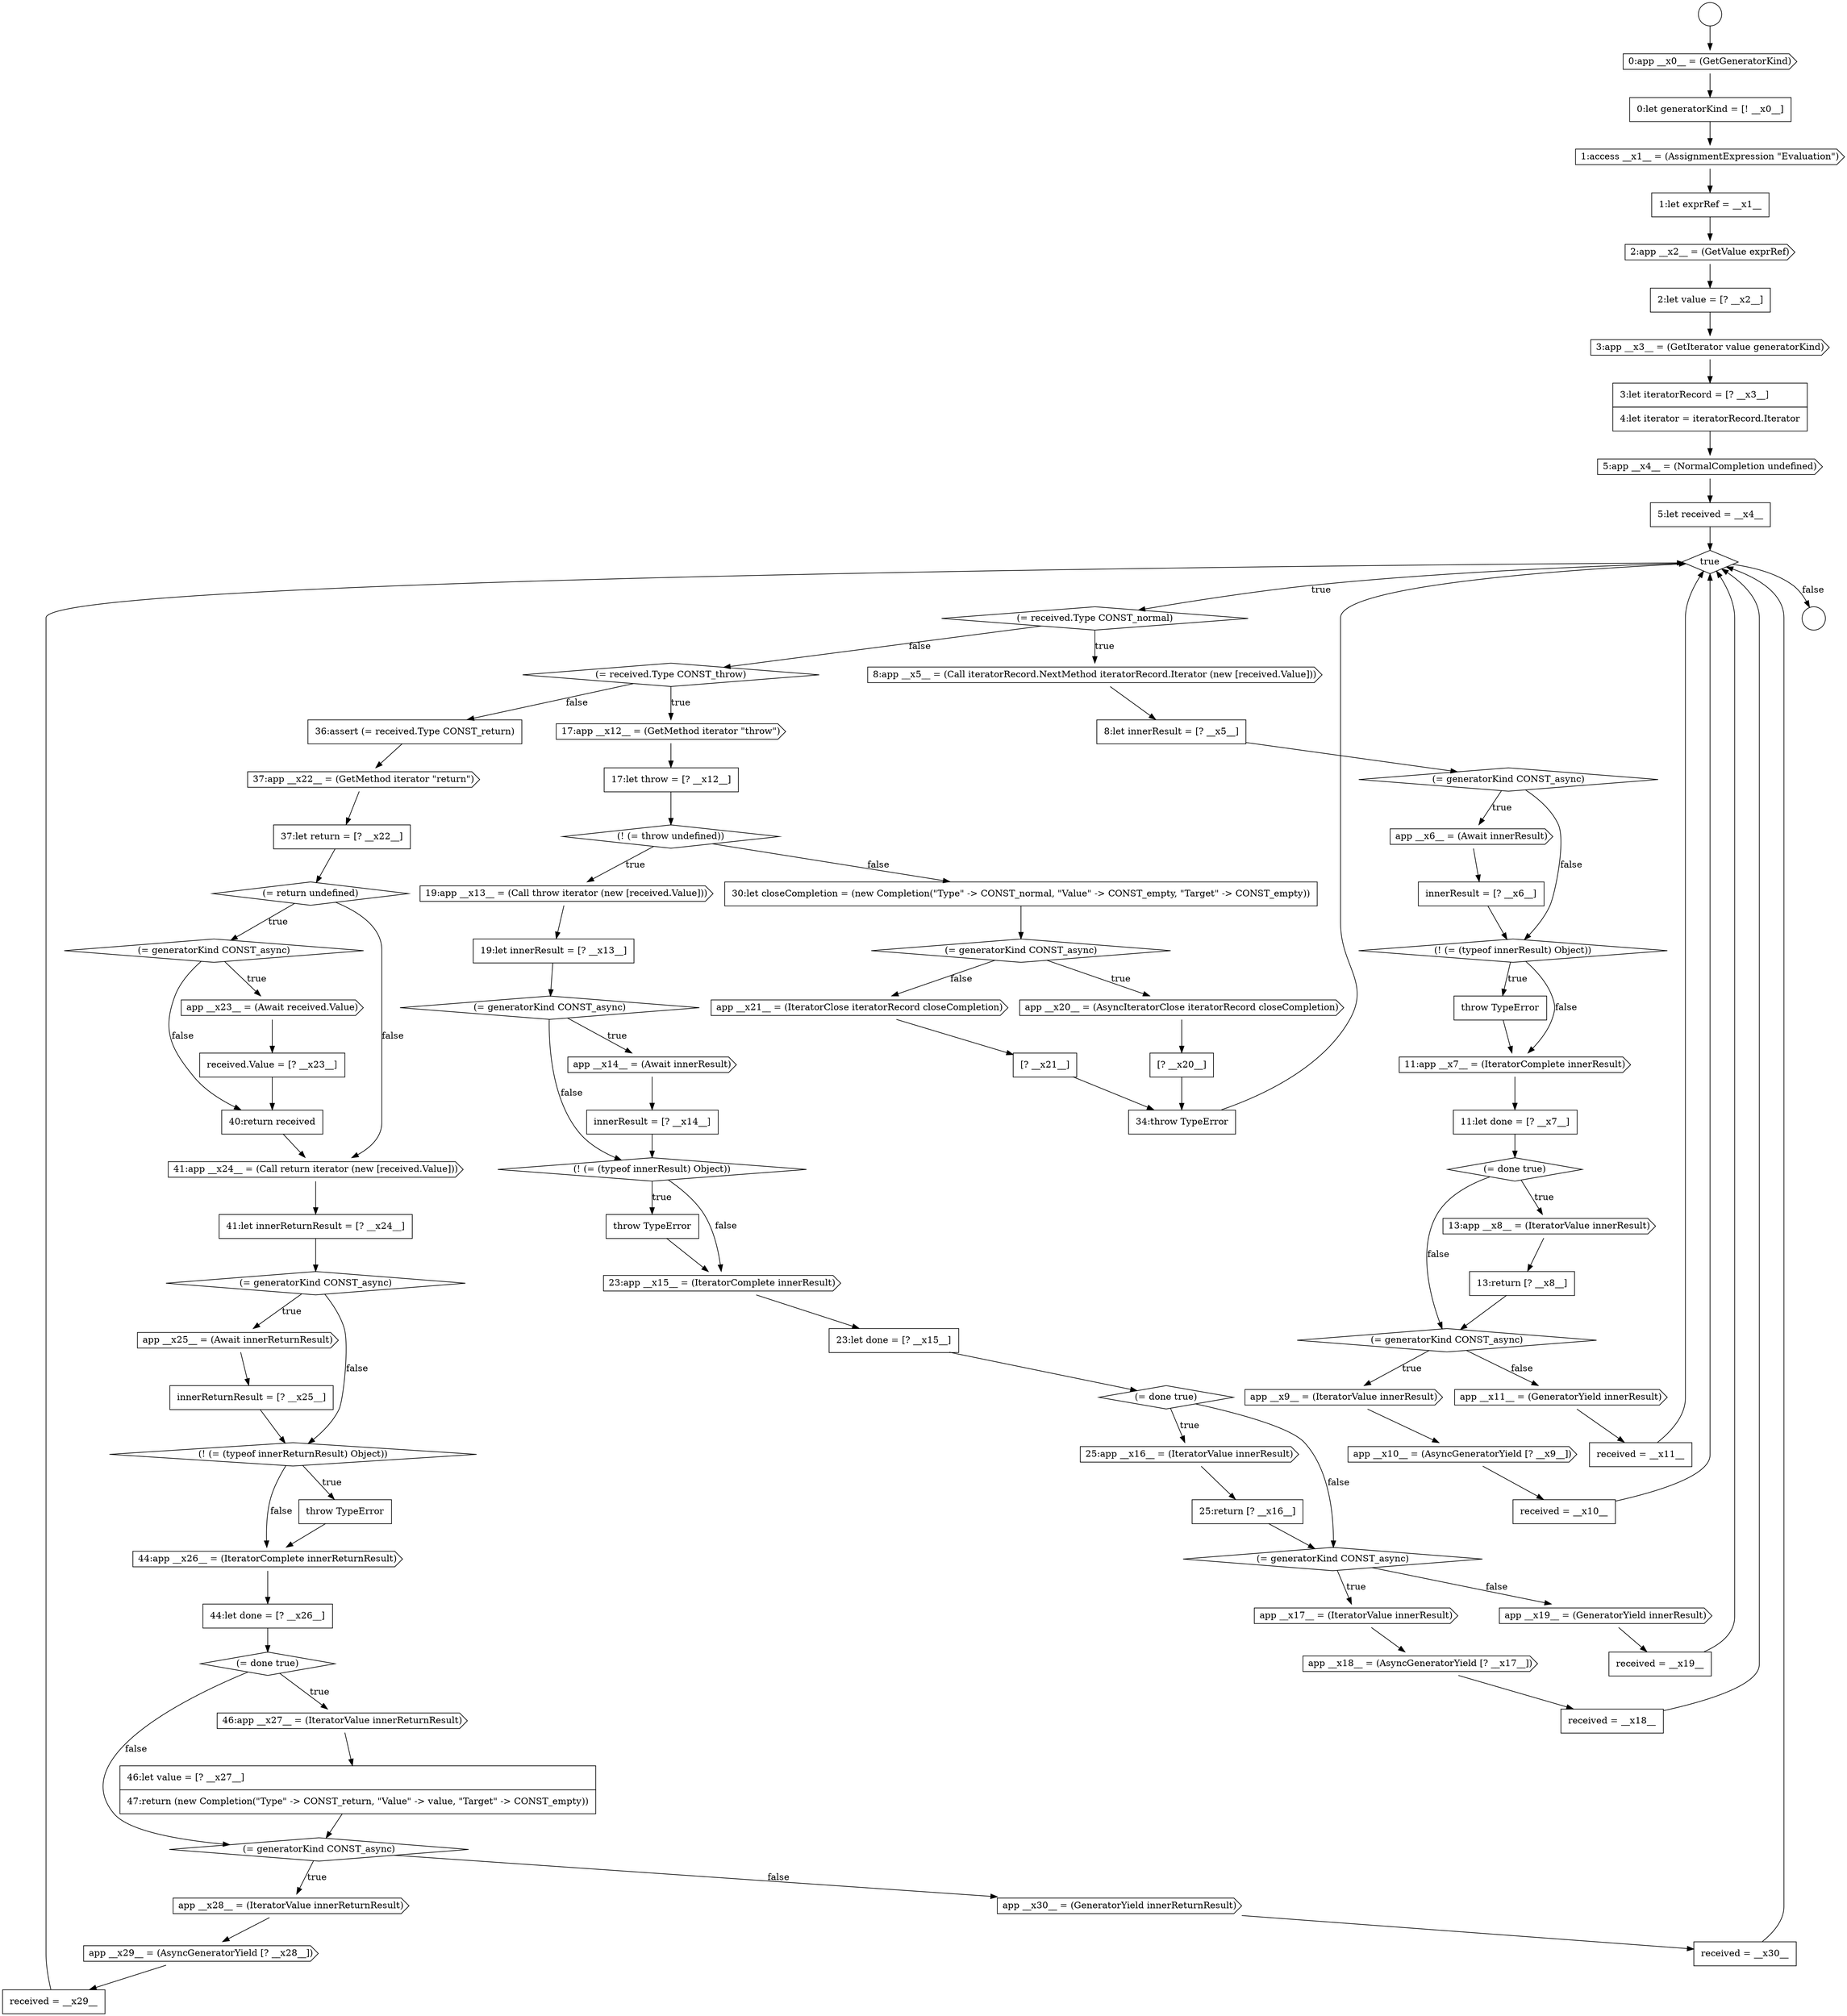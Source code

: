digraph {
  node5 [shape=none, margin=0, label=<<font color="black">
    <table border="0" cellborder="1" cellspacing="0" cellpadding="10">
      <tr><td align="left">1:let exprRef = __x1__</td></tr>
    </table>
  </font>> color="black" fillcolor="white" style=filled]
  node84 [shape=none, margin=0, label=<<font color="black">
    <table border="0" cellborder="1" cellspacing="0" cellpadding="10">
      <tr><td align="left">received = __x29__</td></tr>
    </table>
  </font>> color="black" fillcolor="white" style=filled]
  node65 [shape=diamond, label=<<font color="black">(= generatorKind CONST_async)</font>> color="black" fillcolor="white" style=filled]
  node77 [shape=none, margin=0, label=<<font color="black">
    <table border="0" cellborder="1" cellspacing="0" cellpadding="10">
      <tr><td align="left">44:let done = [? __x26__]</td></tr>
    </table>
  </font>> color="black" fillcolor="white" style=filled]
  node66 [shape=cds, label=<<font color="black">app __x23__ = (Await received.Value)</font>> color="black" fillcolor="white" style=filled]
  node83 [shape=cds, label=<<font color="black">app __x29__ = (AsyncGeneratorYield [? __x28__])</font>> color="black" fillcolor="white" style=filled]
  node69 [shape=cds, label=<<font color="black">41:app __x24__ = (Call return iterator (new [received.Value]))</font>> color="black" fillcolor="white" style=filled]
  node0 [shape=circle label=" " color="black" fillcolor="white" style=filled]
  node10 [shape=cds, label=<<font color="black">5:app __x4__ = (NormalCompletion undefined)</font>> color="black" fillcolor="white" style=filled]
  node56 [shape=cds, label=<<font color="black">app __x20__ = (AsyncIteratorClose iteratorRecord closeCompletion)</font>> color="black" fillcolor="white" style=filled]
  node42 [shape=none, margin=0, label=<<font color="black">
    <table border="0" cellborder="1" cellspacing="0" cellpadding="10">
      <tr><td align="left">throw TypeError</td></tr>
    </table>
  </font>> color="black" fillcolor="white" style=filled]
  node24 [shape=cds, label=<<font color="black">13:app __x8__ = (IteratorValue innerResult)</font>> color="black" fillcolor="white" style=filled]
  node37 [shape=none, margin=0, label=<<font color="black">
    <table border="0" cellborder="1" cellspacing="0" cellpadding="10">
      <tr><td align="left">19:let innerResult = [? __x13__]</td></tr>
    </table>
  </font>> color="black" fillcolor="white" style=filled]
  node25 [shape=none, margin=0, label=<<font color="black">
    <table border="0" cellborder="1" cellspacing="0" cellpadding="10">
      <tr><td align="left">13:return [? __x8__]</td></tr>
    </table>
  </font>> color="black" fillcolor="white" style=filled]
  node52 [shape=cds, label=<<font color="black">app __x19__ = (GeneratorYield innerResult)</font>> color="black" fillcolor="white" style=filled]
  node14 [shape=cds, label=<<font color="black">8:app __x5__ = (Call iteratorRecord.NextMethod iteratorRecord.Iterator (new [received.Value]))</font>> color="black" fillcolor="white" style=filled]
  node20 [shape=none, margin=0, label=<<font color="black">
    <table border="0" cellborder="1" cellspacing="0" cellpadding="10">
      <tr><td align="left">throw TypeError</td></tr>
    </table>
  </font>> color="black" fillcolor="white" style=filled]
  node46 [shape=cds, label=<<font color="black">25:app __x16__ = (IteratorValue innerResult)</font>> color="black" fillcolor="white" style=filled]
  node57 [shape=none, margin=0, label=<<font color="black">
    <table border="0" cellborder="1" cellspacing="0" cellpadding="10">
      <tr><td align="left">[? __x20__]</td></tr>
    </table>
  </font>> color="black" fillcolor="white" style=filled]
  node78 [shape=diamond, label=<<font color="black">(= done true)</font>> color="black" fillcolor="white" style=filled]
  node29 [shape=none, margin=0, label=<<font color="black">
    <table border="0" cellborder="1" cellspacing="0" cellpadding="10">
      <tr><td align="left">received = __x10__</td></tr>
    </table>
  </font>> color="black" fillcolor="white" style=filled]
  node61 [shape=none, margin=0, label=<<font color="black">
    <table border="0" cellborder="1" cellspacing="0" cellpadding="10">
      <tr><td align="left">36:assert (= received.Type CONST_return)</td></tr>
    </table>
  </font>> color="black" fillcolor="white" style=filled]
  node1 [shape=circle label=" " color="black" fillcolor="white" style=filled]
  node74 [shape=diamond, label=<<font color="black">(! (= (typeof innerReturnResult) Object))</font>> color="black" fillcolor="white" style=filled]
  node6 [shape=cds, label=<<font color="black">2:app __x2__ = (GetValue exprRef)</font>> color="black" fillcolor="white" style=filled]
  node60 [shape=none, margin=0, label=<<font color="black">
    <table border="0" cellborder="1" cellspacing="0" cellpadding="10">
      <tr><td align="left">34:throw TypeError</td></tr>
    </table>
  </font>> color="black" fillcolor="white" style=filled]
  node85 [shape=cds, label=<<font color="black">app __x30__ = (GeneratorYield innerReturnResult)</font>> color="black" fillcolor="white" style=filled]
  node70 [shape=none, margin=0, label=<<font color="black">
    <table border="0" cellborder="1" cellspacing="0" cellpadding="10">
      <tr><td align="left">41:let innerReturnResult = [? __x24__]</td></tr>
    </table>
  </font>> color="black" fillcolor="white" style=filled]
  node21 [shape=cds, label=<<font color="black">11:app __x7__ = (IteratorComplete innerResult)</font>> color="black" fillcolor="white" style=filled]
  node33 [shape=cds, label=<<font color="black">17:app __x12__ = (GetMethod iterator &quot;throw&quot;)</font>> color="black" fillcolor="white" style=filled]
  node28 [shape=cds, label=<<font color="black">app __x10__ = (AsyncGeneratorYield [? __x9__])</font>> color="black" fillcolor="white" style=filled]
  node38 [shape=diamond, label=<<font color="black">(= generatorKind CONST_async)</font>> color="black" fillcolor="white" style=filled]
  node9 [shape=none, margin=0, label=<<font color="black">
    <table border="0" cellborder="1" cellspacing="0" cellpadding="10">
      <tr><td align="left">3:let iteratorRecord = [? __x3__]</td></tr>
      <tr><td align="left">4:let iterator = iteratorRecord.Iterator</td></tr>
    </table>
  </font>> color="black" fillcolor="white" style=filled]
  node53 [shape=none, margin=0, label=<<font color="black">
    <table border="0" cellborder="1" cellspacing="0" cellpadding="10">
      <tr><td align="left">received = __x19__</td></tr>
    </table>
  </font>> color="black" fillcolor="white" style=filled]
  node13 [shape=diamond, label=<<font color="black">(= received.Type CONST_normal)</font>> color="black" fillcolor="white" style=filled]
  node41 [shape=diamond, label=<<font color="black">(! (= (typeof innerResult) Object))</font>> color="black" fillcolor="white" style=filled]
  node73 [shape=none, margin=0, label=<<font color="black">
    <table border="0" cellborder="1" cellspacing="0" cellpadding="10">
      <tr><td align="left">innerReturnResult = [? __x25__]</td></tr>
    </table>
  </font>> color="black" fillcolor="white" style=filled]
  node2 [shape=cds, label=<<font color="black">0:app __x0__ = (GetGeneratorKind)</font>> color="black" fillcolor="white" style=filled]
  node45 [shape=diamond, label=<<font color="black">(= done true)</font>> color="black" fillcolor="white" style=filled]
  node64 [shape=diamond, label=<<font color="black">(= return undefined)</font>> color="black" fillcolor="white" style=filled]
  node17 [shape=cds, label=<<font color="black">app __x6__ = (Await innerResult)</font>> color="black" fillcolor="white" style=filled]
  node32 [shape=diamond, label=<<font color="black">(= received.Type CONST_throw)</font>> color="black" fillcolor="white" style=filled]
  node34 [shape=none, margin=0, label=<<font color="black">
    <table border="0" cellborder="1" cellspacing="0" cellpadding="10">
      <tr><td align="left">17:let throw = [? __x12__]</td></tr>
    </table>
  </font>> color="black" fillcolor="white" style=filled]
  node22 [shape=none, margin=0, label=<<font color="black">
    <table border="0" cellborder="1" cellspacing="0" cellpadding="10">
      <tr><td align="left">11:let done = [? __x7__]</td></tr>
    </table>
  </font>> color="black" fillcolor="white" style=filled]
  node44 [shape=none, margin=0, label=<<font color="black">
    <table border="0" cellborder="1" cellspacing="0" cellpadding="10">
      <tr><td align="left">23:let done = [? __x15__]</td></tr>
    </table>
  </font>> color="black" fillcolor="white" style=filled]
  node59 [shape=none, margin=0, label=<<font color="black">
    <table border="0" cellborder="1" cellspacing="0" cellpadding="10">
      <tr><td align="left">[? __x21__]</td></tr>
    </table>
  </font>> color="black" fillcolor="white" style=filled]
  node27 [shape=cds, label=<<font color="black">app __x9__ = (IteratorValue innerResult)</font>> color="black" fillcolor="white" style=filled]
  node71 [shape=diamond, label=<<font color="black">(= generatorKind CONST_async)</font>> color="black" fillcolor="white" style=filled]
  node12 [shape=diamond, label=<<font color="black">true</font>> color="black" fillcolor="white" style=filled]
  node54 [shape=none, margin=0, label=<<font color="black">
    <table border="0" cellborder="1" cellspacing="0" cellpadding="10">
      <tr><td align="left">30:let closeCompletion = (new Completion(&quot;Type&quot; -&gt; CONST_normal, &quot;Value&quot; -&gt; CONST_empty, &quot;Target&quot; -&gt; CONST_empty))</td></tr>
    </table>
  </font>> color="black" fillcolor="white" style=filled]
  node49 [shape=cds, label=<<font color="black">app __x17__ = (IteratorValue innerResult)</font>> color="black" fillcolor="white" style=filled]
  node86 [shape=none, margin=0, label=<<font color="black">
    <table border="0" cellborder="1" cellspacing="0" cellpadding="10">
      <tr><td align="left">received = __x30__</td></tr>
    </table>
  </font>> color="black" fillcolor="white" style=filled]
  node81 [shape=diamond, label=<<font color="black">(= generatorKind CONST_async)</font>> color="black" fillcolor="white" style=filled]
  node76 [shape=cds, label=<<font color="black">44:app __x26__ = (IteratorComplete innerReturnResult)</font>> color="black" fillcolor="white" style=filled]
  node7 [shape=none, margin=0, label=<<font color="black">
    <table border="0" cellborder="1" cellspacing="0" cellpadding="10">
      <tr><td align="left">2:let value = [? __x2__]</td></tr>
    </table>
  </font>> color="black" fillcolor="white" style=filled]
  node39 [shape=cds, label=<<font color="black">app __x14__ = (Await innerResult)</font>> color="black" fillcolor="white" style=filled]
  node3 [shape=none, margin=0, label=<<font color="black">
    <table border="0" cellborder="1" cellspacing="0" cellpadding="10">
      <tr><td align="left">0:let generatorKind = [! __x0__]</td></tr>
    </table>
  </font>> color="black" fillcolor="white" style=filled]
  node80 [shape=none, margin=0, label=<<font color="black">
    <table border="0" cellborder="1" cellspacing="0" cellpadding="10">
      <tr><td align="left">46:let value = [? __x27__]</td></tr>
      <tr><td align="left">47:return (new Completion(&quot;Type&quot; -&gt; CONST_return, &quot;Value&quot; -&gt; value, &quot;Target&quot; -&gt; CONST_empty))</td></tr>
    </table>
  </font>> color="black" fillcolor="white" style=filled]
  node35 [shape=diamond, label=<<font color="black">(! (= throw undefined))</font>> color="black" fillcolor="white" style=filled]
  node48 [shape=diamond, label=<<font color="black">(= generatorKind CONST_async)</font>> color="black" fillcolor="white" style=filled]
  node63 [shape=none, margin=0, label=<<font color="black">
    <table border="0" cellborder="1" cellspacing="0" cellpadding="10">
      <tr><td align="left">37:let return = [? __x22__]</td></tr>
    </table>
  </font>> color="black" fillcolor="white" style=filled]
  node18 [shape=none, margin=0, label=<<font color="black">
    <table border="0" cellborder="1" cellspacing="0" cellpadding="10">
      <tr><td align="left">innerResult = [? __x6__]</td></tr>
    </table>
  </font>> color="black" fillcolor="white" style=filled]
  node50 [shape=cds, label=<<font color="black">app __x18__ = (AsyncGeneratorYield [? __x17__])</font>> color="black" fillcolor="white" style=filled]
  node67 [shape=none, margin=0, label=<<font color="black">
    <table border="0" cellborder="1" cellspacing="0" cellpadding="10">
      <tr><td align="left">received.Value = [? __x23__]</td></tr>
    </table>
  </font>> color="black" fillcolor="white" style=filled]
  node16 [shape=diamond, label=<<font color="black">(= generatorKind CONST_async)</font>> color="black" fillcolor="white" style=filled]
  node31 [shape=none, margin=0, label=<<font color="black">
    <table border="0" cellborder="1" cellspacing="0" cellpadding="10">
      <tr><td align="left">received = __x11__</td></tr>
    </table>
  </font>> color="black" fillcolor="white" style=filled]
  node11 [shape=none, margin=0, label=<<font color="black">
    <table border="0" cellborder="1" cellspacing="0" cellpadding="10">
      <tr><td align="left">5:let received = __x4__</td></tr>
    </table>
  </font>> color="black" fillcolor="white" style=filled]
  node72 [shape=cds, label=<<font color="black">app __x25__ = (Await innerReturnResult)</font>> color="black" fillcolor="white" style=filled]
  node43 [shape=cds, label=<<font color="black">23:app __x15__ = (IteratorComplete innerResult)</font>> color="black" fillcolor="white" style=filled]
  node40 [shape=none, margin=0, label=<<font color="black">
    <table border="0" cellborder="1" cellspacing="0" cellpadding="10">
      <tr><td align="left">innerResult = [? __x14__]</td></tr>
    </table>
  </font>> color="black" fillcolor="white" style=filled]
  node26 [shape=diamond, label=<<font color="black">(= generatorKind CONST_async)</font>> color="black" fillcolor="white" style=filled]
  node55 [shape=diamond, label=<<font color="black">(= generatorKind CONST_async)</font>> color="black" fillcolor="white" style=filled]
  node23 [shape=diamond, label=<<font color="black">(= done true)</font>> color="black" fillcolor="white" style=filled]
  node8 [shape=cds, label=<<font color="black">3:app __x3__ = (GetIterator value generatorKind)</font>> color="black" fillcolor="white" style=filled]
  node75 [shape=none, margin=0, label=<<font color="black">
    <table border="0" cellborder="1" cellspacing="0" cellpadding="10">
      <tr><td align="left">throw TypeError</td></tr>
    </table>
  </font>> color="black" fillcolor="white" style=filled]
  node58 [shape=cds, label=<<font color="black">app __x21__ = (IteratorClose iteratorRecord closeCompletion)</font>> color="black" fillcolor="white" style=filled]
  node82 [shape=cds, label=<<font color="black">app __x28__ = (IteratorValue innerReturnResult)</font>> color="black" fillcolor="white" style=filled]
  node36 [shape=cds, label=<<font color="black">19:app __x13__ = (Call throw iterator (new [received.Value]))</font>> color="black" fillcolor="white" style=filled]
  node30 [shape=cds, label=<<font color="black">app __x11__ = (GeneratorYield innerResult)</font>> color="black" fillcolor="white" style=filled]
  node51 [shape=none, margin=0, label=<<font color="black">
    <table border="0" cellborder="1" cellspacing="0" cellpadding="10">
      <tr><td align="left">received = __x18__</td></tr>
    </table>
  </font>> color="black" fillcolor="white" style=filled]
  node19 [shape=diamond, label=<<font color="black">(! (= (typeof innerResult) Object))</font>> color="black" fillcolor="white" style=filled]
  node4 [shape=cds, label=<<font color="black">1:access __x1__ = (AssignmentExpression &quot;Evaluation&quot;)</font>> color="black" fillcolor="white" style=filled]
  node79 [shape=cds, label=<<font color="black">46:app __x27__ = (IteratorValue innerReturnResult)</font>> color="black" fillcolor="white" style=filled]
  node47 [shape=none, margin=0, label=<<font color="black">
    <table border="0" cellborder="1" cellspacing="0" cellpadding="10">
      <tr><td align="left">25:return [? __x16__]</td></tr>
    </table>
  </font>> color="black" fillcolor="white" style=filled]
  node15 [shape=none, margin=0, label=<<font color="black">
    <table border="0" cellborder="1" cellspacing="0" cellpadding="10">
      <tr><td align="left">8:let innerResult = [? __x5__]</td></tr>
    </table>
  </font>> color="black" fillcolor="white" style=filled]
  node68 [shape=none, margin=0, label=<<font color="black">
    <table border="0" cellborder="1" cellspacing="0" cellpadding="10">
      <tr><td align="left">40:return received</td></tr>
    </table>
  </font>> color="black" fillcolor="white" style=filled]
  node62 [shape=cds, label=<<font color="black">37:app __x22__ = (GetMethod iterator &quot;return&quot;)</font>> color="black" fillcolor="white" style=filled]
  node83 -> node84 [ color="black"]
  node72 -> node73 [ color="black"]
  node82 -> node83 [ color="black"]
  node69 -> node70 [ color="black"]
  node16 -> node17 [label=<<font color="black">true</font>> color="black"]
  node16 -> node19 [label=<<font color="black">false</font>> color="black"]
  node33 -> node34 [ color="black"]
  node5 -> node6 [ color="black"]
  node3 -> node4 [ color="black"]
  node63 -> node64 [ color="black"]
  node61 -> node62 [ color="black"]
  node71 -> node72 [label=<<font color="black">true</font>> color="black"]
  node71 -> node74 [label=<<font color="black">false</font>> color="black"]
  node28 -> node29 [ color="black"]
  node13 -> node14 [label=<<font color="black">true</font>> color="black"]
  node13 -> node32 [label=<<font color="black">false</font>> color="black"]
  node55 -> node56 [label=<<font color="black">true</font>> color="black"]
  node55 -> node58 [label=<<font color="black">false</font>> color="black"]
  node26 -> node27 [label=<<font color="black">true</font>> color="black"]
  node26 -> node30 [label=<<font color="black">false</font>> color="black"]
  node39 -> node40 [ color="black"]
  node67 -> node68 [ color="black"]
  node7 -> node8 [ color="black"]
  node54 -> node55 [ color="black"]
  node18 -> node19 [ color="black"]
  node42 -> node43 [ color="black"]
  node34 -> node35 [ color="black"]
  node66 -> node67 [ color="black"]
  node48 -> node49 [label=<<font color="black">true</font>> color="black"]
  node48 -> node52 [label=<<font color="black">false</font>> color="black"]
  node2 -> node3 [ color="black"]
  node23 -> node24 [label=<<font color="black">true</font>> color="black"]
  node23 -> node26 [label=<<font color="black">false</font>> color="black"]
  node15 -> node16 [ color="black"]
  node62 -> node63 [ color="black"]
  node11 -> node12 [ color="black"]
  node64 -> node65 [label=<<font color="black">true</font>> color="black"]
  node64 -> node69 [label=<<font color="black">false</font>> color="black"]
  node45 -> node46 [label=<<font color="black">true</font>> color="black"]
  node45 -> node48 [label=<<font color="black">false</font>> color="black"]
  node31 -> node12 [ color="black"]
  node60 -> node12 [ color="black"]
  node79 -> node80 [ color="black"]
  node78 -> node79 [label=<<font color="black">true</font>> color="black"]
  node78 -> node81 [label=<<font color="black">false</font>> color="black"]
  node29 -> node12 [ color="black"]
  node0 -> node2 [ color="black"]
  node19 -> node20 [label=<<font color="black">true</font>> color="black"]
  node19 -> node21 [label=<<font color="black">false</font>> color="black"]
  node75 -> node76 [ color="black"]
  node36 -> node37 [ color="black"]
  node52 -> node53 [ color="black"]
  node22 -> node23 [ color="black"]
  node70 -> node71 [ color="black"]
  node6 -> node7 [ color="black"]
  node76 -> node77 [ color="black"]
  node43 -> node44 [ color="black"]
  node9 -> node10 [ color="black"]
  node65 -> node66 [label=<<font color="black">true</font>> color="black"]
  node65 -> node68 [label=<<font color="black">false</font>> color="black"]
  node44 -> node45 [ color="black"]
  node41 -> node42 [label=<<font color="black">true</font>> color="black"]
  node41 -> node43 [label=<<font color="black">false</font>> color="black"]
  node27 -> node28 [ color="black"]
  node37 -> node38 [ color="black"]
  node68 -> node69 [ color="black"]
  node12 -> node13 [label=<<font color="black">true</font>> color="black"]
  node12 -> node1 [label=<<font color="black">false</font>> color="black"]
  node53 -> node12 [ color="black"]
  node14 -> node15 [ color="black"]
  node81 -> node82 [label=<<font color="black">true</font>> color="black"]
  node81 -> node85 [label=<<font color="black">false</font>> color="black"]
  node32 -> node33 [label=<<font color="black">true</font>> color="black"]
  node32 -> node61 [label=<<font color="black">false</font>> color="black"]
  node40 -> node41 [ color="black"]
  node30 -> node31 [ color="black"]
  node38 -> node39 [label=<<font color="black">true</font>> color="black"]
  node38 -> node41 [label=<<font color="black">false</font>> color="black"]
  node51 -> node12 [ color="black"]
  node77 -> node78 [ color="black"]
  node35 -> node36 [label=<<font color="black">true</font>> color="black"]
  node35 -> node54 [label=<<font color="black">false</font>> color="black"]
  node10 -> node11 [ color="black"]
  node47 -> node48 [ color="black"]
  node50 -> node51 [ color="black"]
  node4 -> node5 [ color="black"]
  node86 -> node12 [ color="black"]
  node25 -> node26 [ color="black"]
  node84 -> node12 [ color="black"]
  node8 -> node9 [ color="black"]
  node21 -> node22 [ color="black"]
  node73 -> node74 [ color="black"]
  node59 -> node60 [ color="black"]
  node20 -> node21 [ color="black"]
  node24 -> node25 [ color="black"]
  node56 -> node57 [ color="black"]
  node46 -> node47 [ color="black"]
  node58 -> node59 [ color="black"]
  node74 -> node75 [label=<<font color="black">true</font>> color="black"]
  node74 -> node76 [label=<<font color="black">false</font>> color="black"]
  node49 -> node50 [ color="black"]
  node57 -> node60 [ color="black"]
  node85 -> node86 [ color="black"]
  node17 -> node18 [ color="black"]
  node80 -> node81 [ color="black"]
}
